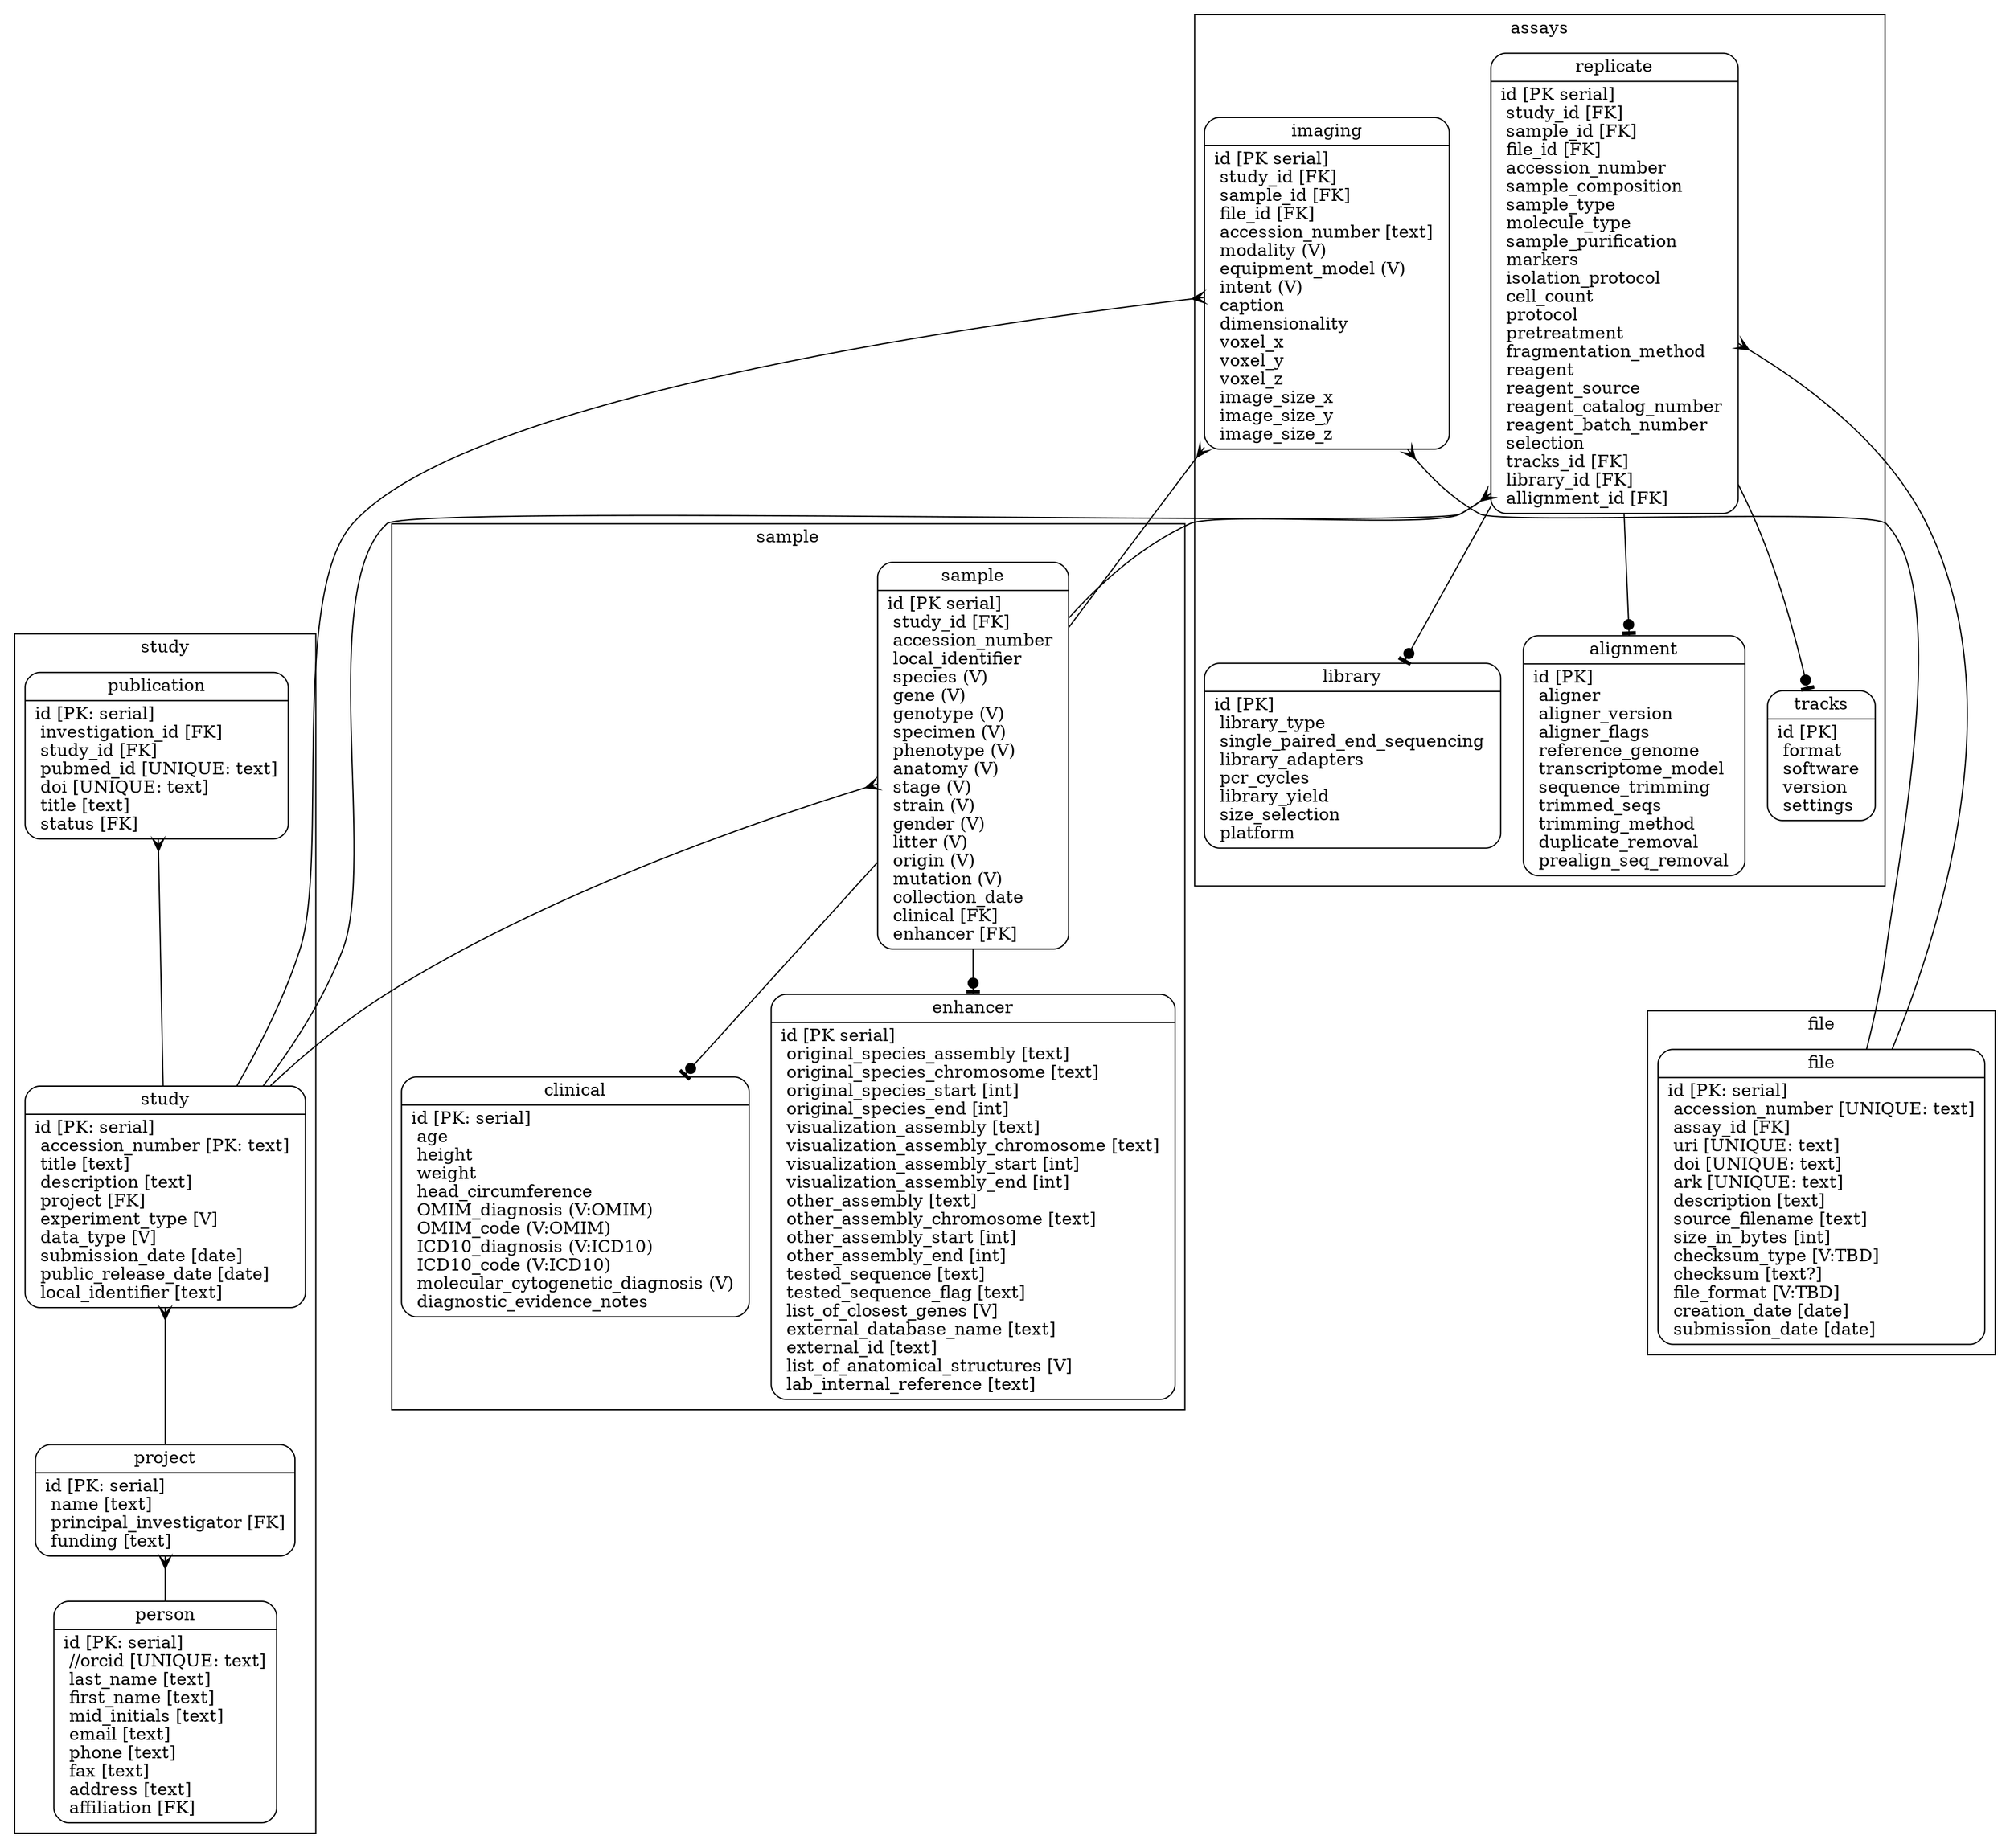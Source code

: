 digraph isa_core_diagram {

    ratio=fill;
    node [shape=record style=rounded];
    edge [arrowhead=none arrowtail=crow dir=both];


    subgraph cluster_0 {

        label="study";

        person [label="{person|\
        id [PK: serial] \l\
        //orcid [UNIQUE: text]\l\
        last_name [text]\l\
        first_name [text]\l\
        mid_initials [text]\l\
        email [text]\l\
        phone [text]\l\
        fax [text]\l\
        address [text]\l\
        affiliation [FK]\l\
        }"];


        project [label="{project|\
        id [PK: serial] \l\
        name [text]\l\
        principal_investigator [FK]\l\
        funding [text]\l\
        }"];

        study [label="{study|\
        id [PK: serial] \l\
        accession_number [PK: text] \l\
        title [text]\l\
        description [text]\l\
        project [FK]\l\
        experiment_type [V]\l\
        data_type [V] \l\
        submission_date [date]\l\
        public_release_date [date]\l\
        local_identifier [text]\l\
        }"];


        publication [label="{publication|\
        id [PK: serial] \l\
        investigation_id [FK] \l\
        study_id [FK] \l\
        pubmed_id [UNIQUE: text]\l\
        doi [UNIQUE: text]\l\
        title [text]\l\
        status [FK] \l\
        }"];

        project -> person ;
        study -> project ;
        publication -> study ;

}

    subgraph cluster_sample {

        label="sample";

        "sample" [label="{sample|\
        id [PK serial] \l\
        study_id [FK] \l\
        accession_number \l\
        local_identifier\l\
        species (V) \l\
        gene (V)\l\
        genotype (V)\l\
        specimen (V)\l\
        phenotype (V)\l\
        anatomy (V)\l\
        stage (V)\l\
        strain (V) \l\
        gender (V) \l\
        litter (V) \l\
        origin (V) \l\
        mutation (V) \l\
        collection_date \l\
        clinical [FK] \l\
        enhancer [FK] \l\
        }"];

        "clinical" [label="{clinical|\
        id [PK: serial] \l\
        age \l\
        height \l\
        weight \l\
        head_circumference \l\
        OMIM_diagnosis (V:OMIM) \l\
        OMIM_code (V:OMIM) \l\
        ICD10_diagnosis (V:ICD10) \l\
        ICD10_code (V:ICD10) \l\
        molecular_cytogenetic_diagnosis (V) \l\
        diagnostic_evidence_notes \l\
        }"]; 


        "enhancer" [label="{enhancer|\
        id [PK serial] \l\
        original_species_assembly [text] \l\
        original_species_chromosome [text] \l\
        original_species_start [int] \l\
        original_species_end [int] \l\
        visualization_assembly [text] \l\
        visualization_assembly_chromosome [text] \l\
        visualization_assembly_start [int] \l\
        visualization_assembly_end [int] \l\
        other_assembly [text] \l\
        other_assembly_chromosome [text] \l\
        other_assembly_start [int] \l\
        other_assembly_end [int] \l\
        tested_sequence [text] \l\
        tested_sequence_flag [text] \l\
        list_of_closest_genes [V] \l\
        external_database_name [text] \l\
        external_id [text] \l\
        list_of_anatomical_structures [V] \l\
        lab_internal_reference [text] \l\
        }"]


        "sample" ->  "clinical" [arrowtail=none, arrowhead=teedot, dir=both, label=""]
        "sample" ->  "enhancer" [arrowtail=none, arrowhead=teedot, dir=both, label=""]

    }


    subgraph cluster_2 {

        label="assays";

        // this could be a file type instead of assay type
        "imaging" [label="{imaging|\
        id [PK serial] \l\
        study_id [FK] \l\
        sample_id [FK] \l\
        file_id [FK] \l\
        accession_number [text] \l\
        modality (V) \l\
        equipment_model (V) \l\
        intent (V) \l\
        caption \l\
        dimensionality \l\
        voxel_x \l\
        voxel_y \l\
        voxel_z \l\
        image_size_x \l\
        image_size_y \l\
        image_size_z \l\
        }"];

        "replicate" [label="{replicate|\
        id [PK serial] \l\
        study_id [FK] \l\
        sample_id [FK] \l\
        file_id [FK] \l\
        accession_number \l\
        sample_composition \l\
        sample_type \l\
        molecule_type \l\
        sample_purification \l\
        markers \l\
        isolation_protocol \l\
        cell_count \l\
        protocol \l\
        pretreatment \l\
        fragmentation_method \l\
        reagent \l\
        reagent_source \l\
        reagent_catalog_number \l\
        reagent_batch_number \l\
        selection \l\
        tracks_id [FK] \l\
        library_id [FK] \l\
        allignment_id [FK] \l\
        }"]


        "library" [label="{library|\
        id [PK] \l\
        library_type \l\
        single_paired_end_sequencing \l\
        library_adapters \l\
        pcr_cycles \l\
        library_yield \l\
        size_selection \l\
        platform\l\
        }"]

        "alignment" [label="{alignment|\
        id [PK] \l\
        aligner \l\
        aligner_version \l\
        aligner_flags \l\
        reference_genome \l\
        transcriptome_model \l\
        sequence_trimming \l\
        trimmed_seqs \l\
        trimming_method \l\
        duplicate_removal \l\
        prealign_seq_removal \l\
        }"]

        // Like imaging, this could possibly be an extension of the file? Or
        // maybe have a FK to the file?
        "tracks" [label="{tracks|\
        id [PK] \l\
        format \l\
        software \l\
        version \l\
        settings \l\
        }"]

        { rank=same; "library" "alignment" "tracks" }


        "replicate" -> { "library" "alignment" "tracks" } [arrowtail=none, arrowhead=teedot, dir=both, label=""]

    }

    "sample" -> "study" ;
    "replicate" -> "study";
    "replicate" -> "sample";
    "imaging" -> "study";
    "imaging" -> "sample";

    subgraph cluster_file {

        label="file";


        file [label="{file|\
        id [PK: serial] \l\
        accession_number [UNIQUE: text]\l\
        assay_id [FK] \l\
        uri [UNIQUE: text]\l\
        doi [UNIQUE: text]\l\
        ark [UNIQUE: text]\l\
        description [text]\l\
        source_filename [text]\l\
        size_in_bytes [int]\l\
        checksum_type [V:TBD] \l\
        checksum [text?]\l\
        file_format [V:TBD]\l\
        creation_date [date]\l\
        submission_date [date]\l\
        }"];

        "replicate" -> "file";
        "imaging" -> "file";

        alignment -> file   [style=invis]
        library -> file   [style=invis]
        tracks -> file   [style=invis]

}

    /* Begin Notes section
     */
    node [shape=note style=filled fillcolor=yellow];
    edge [arrowhead=none];

    //note [label="'[V:xyz]' is short-hand for a FK\l\to a concept table for 'xyz'.\l\Many columns in this model\l\depend on the 'OBI' vocabulary."];
}

